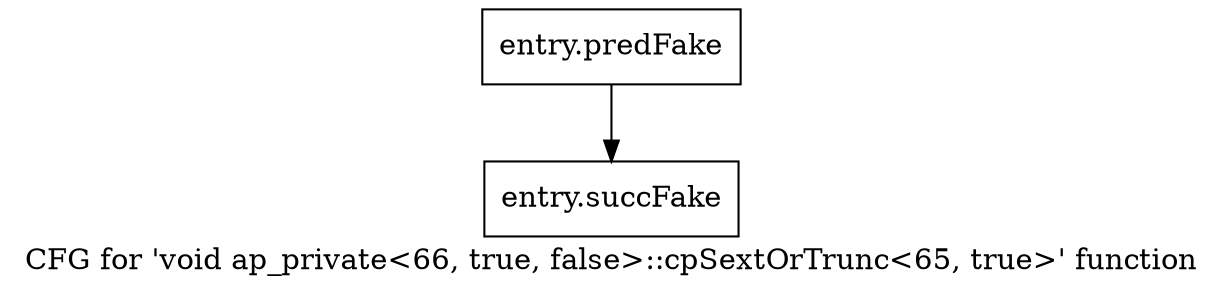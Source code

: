 digraph "CFG for 'void ap_private\<66, true, false\>::cpSextOrTrunc\<65, true\>' function" {
	label="CFG for 'void ap_private\<66, true, false\>::cpSextOrTrunc\<65, true\>' function";

	Node0x3de8940 [shape=record,filename="",linenumber="",label="{entry.predFake}"];
	Node0x3de8940 -> Node0x3ed35e0[ callList="" memoryops="" filename="/tools/Xilinx/Vitis_HLS/2022.1/include/etc/ap_private.h" execusionnum="6400"];
	Node0x3ed35e0 [shape=record,filename="/tools/Xilinx/Vitis_HLS/2022.1/include/etc/ap_private.h",linenumber="5634",label="{entry.succFake}"];
}

